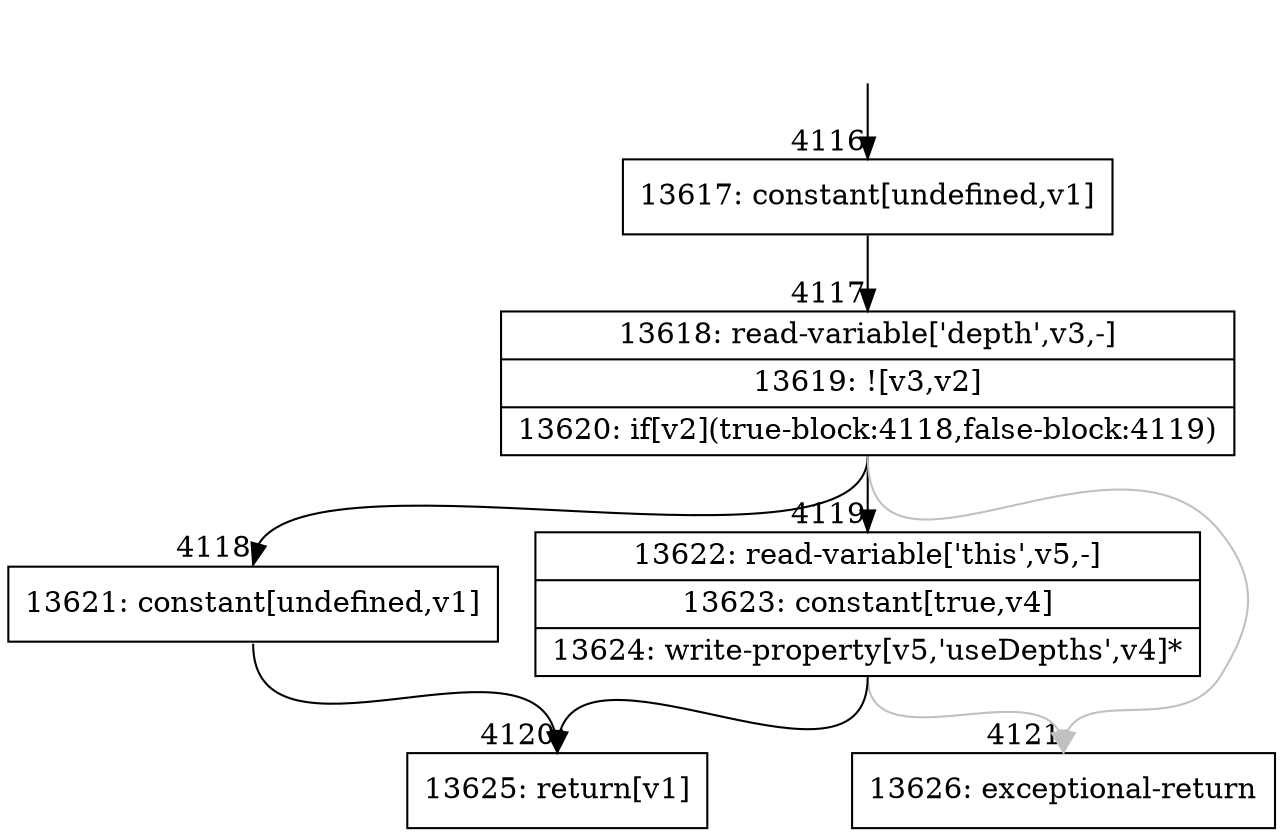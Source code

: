 digraph {
rankdir="TD"
BB_entry169[shape=none,label=""];
BB_entry169 -> BB4116 [tailport=s, headport=n, headlabel="    4116"]
BB4116 [shape=record label="{13617: constant[undefined,v1]}" ] 
BB4116 -> BB4117 [tailport=s, headport=n, headlabel="      4117"]
BB4117 [shape=record label="{13618: read-variable['depth',v3,-]|13619: ![v3,v2]|13620: if[v2](true-block:4118,false-block:4119)}" ] 
BB4117 -> BB4118 [tailport=s, headport=n, headlabel="      4118"]
BB4117 -> BB4119 [tailport=s, headport=n, headlabel="      4119"]
BB4117 -> BB4121 [tailport=s, headport=n, color=gray, headlabel="      4121"]
BB4118 [shape=record label="{13621: constant[undefined,v1]}" ] 
BB4118 -> BB4120 [tailport=s, headport=n, headlabel="      4120"]
BB4119 [shape=record label="{13622: read-variable['this',v5,-]|13623: constant[true,v4]|13624: write-property[v5,'useDepths',v4]*}" ] 
BB4119 -> BB4120 [tailport=s, headport=n]
BB4119 -> BB4121 [tailport=s, headport=n, color=gray]
BB4120 [shape=record label="{13625: return[v1]}" ] 
BB4121 [shape=record label="{13626: exceptional-return}" ] 
//#$~ 2247
}

